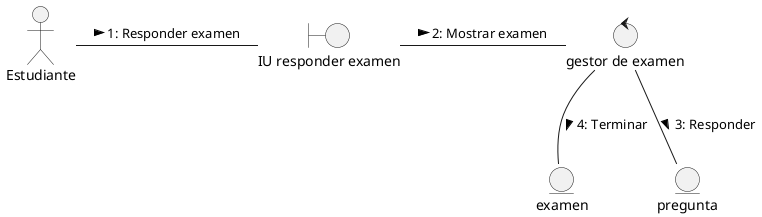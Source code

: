 @startuml clase_analisis 

actor Estudiante
boundary "IU responder examen" as responder_examen
control "gestor de examen" as controlador 
entity examen
entity pregunta

Estudiante -r- responder_examen: 1: Responder examen >
responder_examen -r- controlador: 2: Mostrar examen >
controlador -- pregunta: 3: Responder >
controlador -- examen: 4: Terminar >

@enduml